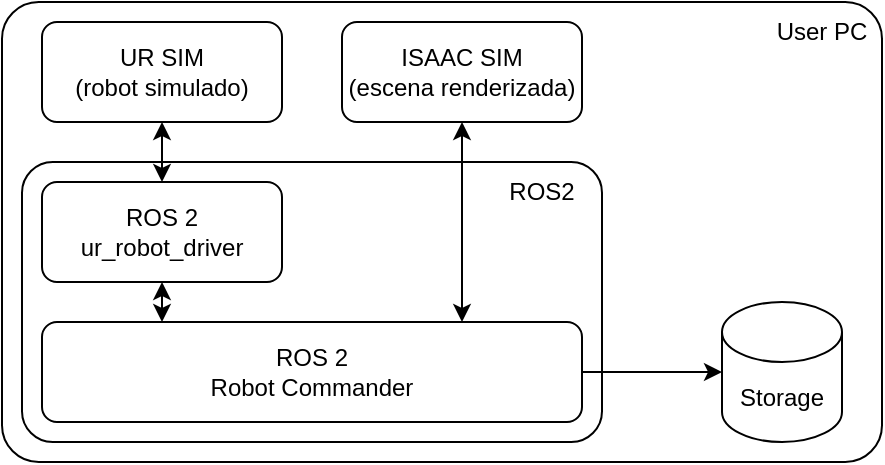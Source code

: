 <mxfile version="24.9.0" pages="5">
  <diagram name="entorno virtual" id="C0osktGVDhIuheW2ykke">
    <mxGraphModel dx="1434" dy="700" grid="1" gridSize="10" guides="1" tooltips="1" connect="1" arrows="1" fold="1" page="1" pageScale="1" pageWidth="827" pageHeight="1169" math="0" shadow="0">
      <root>
        <mxCell id="0" />
        <mxCell id="1" parent="0" />
        <mxCell id="iRn74Bh0_ObOj__YZcfS-3" value="" style="rounded=1;whiteSpace=wrap;html=1;arcSize=8;" vertex="1" parent="1">
          <mxGeometry x="10" y="240" width="440" height="230" as="geometry" />
        </mxCell>
        <mxCell id="iRn74Bh0_ObOj__YZcfS-1" value="" style="rounded=1;whiteSpace=wrap;html=1;arcSize=11;" vertex="1" parent="1">
          <mxGeometry x="20" y="320" width="290" height="140" as="geometry" />
        </mxCell>
        <mxCell id="pJuIZ855plvIOhke3Y4h-9" value="" style="edgeStyle=orthogonalEdgeStyle;rounded=0;orthogonalLoop=1;jettySize=auto;html=1;startArrow=classic;startFill=1;" parent="1" source="pJuIZ855plvIOhke3Y4h-2" target="pJuIZ855plvIOhke3Y4h-4" edge="1">
          <mxGeometry relative="1" as="geometry">
            <Array as="points">
              <mxPoint x="240" y="390" />
              <mxPoint x="240" y="390" />
            </Array>
          </mxGeometry>
        </mxCell>
        <mxCell id="pJuIZ855plvIOhke3Y4h-2" value="ISAAC SIM&lt;div&gt;(escena renderizada)&lt;/div&gt;" style="rounded=1;whiteSpace=wrap;html=1;" parent="1" vertex="1">
          <mxGeometry x="180" y="250" width="120" height="50" as="geometry" />
        </mxCell>
        <mxCell id="pJuIZ855plvIOhke3Y4h-8" value="" style="edgeStyle=orthogonalEdgeStyle;rounded=0;orthogonalLoop=1;jettySize=auto;html=1;startArrow=classic;startFill=1;" parent="1" source="pJuIZ855plvIOhke3Y4h-3" target="pJuIZ855plvIOhke3Y4h-6" edge="1">
          <mxGeometry relative="1" as="geometry" />
        </mxCell>
        <mxCell id="pJuIZ855plvIOhke3Y4h-3" value="UR SIM&lt;div&gt;(robot simulado)&lt;/div&gt;" style="rounded=1;whiteSpace=wrap;html=1;" parent="1" vertex="1">
          <mxGeometry x="30" y="250" width="120" height="50" as="geometry" />
        </mxCell>
        <mxCell id="pJuIZ855plvIOhke3Y4h-11" value="" style="edgeStyle=orthogonalEdgeStyle;rounded=0;orthogonalLoop=1;jettySize=auto;html=1;" parent="1" source="pJuIZ855plvIOhke3Y4h-4" target="pJuIZ855plvIOhke3Y4h-5" edge="1">
          <mxGeometry relative="1" as="geometry" />
        </mxCell>
        <mxCell id="pJuIZ855plvIOhke3Y4h-4" value="ROS 2&lt;div&gt;Robot Commander&lt;/div&gt;" style="rounded=1;whiteSpace=wrap;html=1;" parent="1" vertex="1">
          <mxGeometry x="30" y="400" width="270" height="50" as="geometry" />
        </mxCell>
        <mxCell id="pJuIZ855plvIOhke3Y4h-5" value="Storage" style="shape=cylinder3;whiteSpace=wrap;html=1;boundedLbl=1;backgroundOutline=1;size=15;" parent="1" vertex="1">
          <mxGeometry x="370" y="390" width="60" height="70" as="geometry" />
        </mxCell>
        <mxCell id="pJuIZ855plvIOhke3Y4h-10" value="" style="edgeStyle=orthogonalEdgeStyle;rounded=0;orthogonalLoop=1;jettySize=auto;html=1;startArrow=classic;startFill=1;" parent="1" source="pJuIZ855plvIOhke3Y4h-6" target="pJuIZ855plvIOhke3Y4h-4" edge="1">
          <mxGeometry relative="1" as="geometry">
            <Array as="points">
              <mxPoint x="90" y="390" />
              <mxPoint x="90" y="390" />
            </Array>
          </mxGeometry>
        </mxCell>
        <mxCell id="pJuIZ855plvIOhke3Y4h-6" value="ROS 2&lt;div&gt;ur_robot_driver&lt;/div&gt;" style="rounded=1;whiteSpace=wrap;html=1;" parent="1" vertex="1">
          <mxGeometry x="30" y="330" width="120" height="50" as="geometry" />
        </mxCell>
        <mxCell id="iRn74Bh0_ObOj__YZcfS-2" value="ROS2" style="text;html=1;align=center;verticalAlign=middle;whiteSpace=wrap;rounded=0;" vertex="1" parent="1">
          <mxGeometry x="250" y="320" width="60" height="30" as="geometry" />
        </mxCell>
        <mxCell id="iRn74Bh0_ObOj__YZcfS-4" value="User PC" style="text;html=1;align=center;verticalAlign=middle;whiteSpace=wrap;rounded=0;" vertex="1" parent="1">
          <mxGeometry x="390" y="240" width="60" height="30" as="geometry" />
        </mxCell>
      </root>
    </mxGraphModel>
  </diagram>
  <diagram id="uurm0E3YoWKPuT1uDck1" name="entorno real">
    <mxGraphModel dx="1434" dy="700" grid="1" gridSize="10" guides="1" tooltips="1" connect="1" arrows="1" fold="1" page="1" pageScale="1" pageWidth="827" pageHeight="1169" math="0" shadow="0">
      <root>
        <mxCell id="0" />
        <mxCell id="1" parent="0" />
        <mxCell id="mZkn_ghsVn7r7BdpZzV9-1" value="" style="rounded=1;whiteSpace=wrap;html=1;arcSize=8;" vertex="1" parent="1">
          <mxGeometry x="520" y="310" width="440" height="160" as="geometry" />
        </mxCell>
        <mxCell id="mZkn_ghsVn7r7BdpZzV9-2" value="" style="rounded=1;whiteSpace=wrap;html=1;arcSize=11;" vertex="1" parent="1">
          <mxGeometry x="530" y="320" width="330" height="140" as="geometry" />
        </mxCell>
        <mxCell id="mZkn_ghsVn7r7BdpZzV9-3" value="" style="edgeStyle=orthogonalEdgeStyle;rounded=0;orthogonalLoop=1;jettySize=auto;html=1;startArrow=classic;startFill=1;" edge="1" parent="1" source="mZkn_ghsVn7r7BdpZzV9-4" target="mZkn_ghsVn7r7BdpZzV9-9">
          <mxGeometry relative="1" as="geometry" />
        </mxCell>
        <mxCell id="mZkn_ghsVn7r7BdpZzV9-4" value="Controlador UR5e real" style="rounded=1;whiteSpace=wrap;html=1;" vertex="1" parent="1">
          <mxGeometry x="540" y="240" width="120" height="50" as="geometry" />
        </mxCell>
        <mxCell id="mZkn_ghsVn7r7BdpZzV9-5" value="" style="edgeStyle=orthogonalEdgeStyle;rounded=0;orthogonalLoop=1;jettySize=auto;html=1;" edge="1" parent="1" source="mZkn_ghsVn7r7BdpZzV9-6" target="mZkn_ghsVn7r7BdpZzV9-7">
          <mxGeometry relative="1" as="geometry" />
        </mxCell>
        <mxCell id="mZkn_ghsVn7r7BdpZzV9-6" value="ROS 2&lt;div&gt;Robot Commander&lt;/div&gt;" style="rounded=1;whiteSpace=wrap;html=1;" vertex="1" parent="1">
          <mxGeometry x="540" y="400" width="270" height="50" as="geometry" />
        </mxCell>
        <mxCell id="mZkn_ghsVn7r7BdpZzV9-7" value="Storage" style="shape=cylinder3;whiteSpace=wrap;html=1;boundedLbl=1;backgroundOutline=1;size=15;" vertex="1" parent="1">
          <mxGeometry x="880" y="390" width="60" height="70" as="geometry" />
        </mxCell>
        <mxCell id="mZkn_ghsVn7r7BdpZzV9-8" value="" style="edgeStyle=orthogonalEdgeStyle;rounded=0;orthogonalLoop=1;jettySize=auto;html=1;startArrow=classic;startFill=1;" edge="1" parent="1" source="mZkn_ghsVn7r7BdpZzV9-9" target="mZkn_ghsVn7r7BdpZzV9-6">
          <mxGeometry relative="1" as="geometry">
            <Array as="points">
              <mxPoint x="600" y="390" />
              <mxPoint x="600" y="390" />
            </Array>
          </mxGeometry>
        </mxCell>
        <mxCell id="mZkn_ghsVn7r7BdpZzV9-9" value="ROS 2&lt;div&gt;ur_robot_driver&lt;/div&gt;" style="rounded=1;whiteSpace=wrap;html=1;" vertex="1" parent="1">
          <mxGeometry x="540" y="330" width="120" height="50" as="geometry" />
        </mxCell>
        <mxCell id="mZkn_ghsVn7r7BdpZzV9-10" value="ROS2" style="text;html=1;align=center;verticalAlign=middle;whiteSpace=wrap;rounded=0;" vertex="1" parent="1">
          <mxGeometry x="800" y="320" width="60" height="30" as="geometry" />
        </mxCell>
        <mxCell id="mZkn_ghsVn7r7BdpZzV9-11" value="User PC" style="text;html=1;align=center;verticalAlign=middle;whiteSpace=wrap;rounded=0;" vertex="1" parent="1">
          <mxGeometry x="900" y="310" width="60" height="30" as="geometry" />
        </mxCell>
        <mxCell id="mZkn_ghsVn7r7BdpZzV9-12" value="" style="edgeStyle=orthogonalEdgeStyle;rounded=0;orthogonalLoop=1;jettySize=auto;html=1;startArrow=classic;startFill=1;" edge="1" parent="1" source="mZkn_ghsVn7r7BdpZzV9-13" target="mZkn_ghsVn7r7BdpZzV9-15">
          <mxGeometry relative="1" as="geometry" />
        </mxCell>
        <mxCell id="mZkn_ghsVn7r7BdpZzV9-13" value="Cámara USB" style="rounded=1;whiteSpace=wrap;html=1;" vertex="1" parent="1">
          <mxGeometry x="680" y="240" width="120" height="50" as="geometry" />
        </mxCell>
        <mxCell id="mZkn_ghsVn7r7BdpZzV9-14" value="" style="edgeStyle=orthogonalEdgeStyle;rounded=0;orthogonalLoop=1;jettySize=auto;html=1;startArrow=classic;startFill=1;" edge="1" parent="1" source="mZkn_ghsVn7r7BdpZzV9-15">
          <mxGeometry relative="1" as="geometry">
            <Array as="points">
              <mxPoint x="740" y="390" />
              <mxPoint x="740" y="390" />
            </Array>
            <mxPoint x="740" y="400" as="targetPoint" />
          </mxGeometry>
        </mxCell>
        <mxCell id="mZkn_ghsVn7r7BdpZzV9-15" value="ROS 2&lt;div&gt;camera publisher&lt;/div&gt;" style="rounded=1;whiteSpace=wrap;html=1;" vertex="1" parent="1">
          <mxGeometry x="680" y="330" width="120" height="50" as="geometry" />
        </mxCell>
      </root>
    </mxGraphModel>
  </diagram>
  <diagram id="-ZPQ_LCYnQFRuv5rwaLP" name="network">
    <mxGraphModel dx="2022" dy="583" grid="1" gridSize="10" guides="1" tooltips="1" connect="1" arrows="1" fold="1" page="1" pageScale="1" pageWidth="827" pageHeight="1169" math="0" shadow="0">
      <root>
        <mxCell id="0" />
        <mxCell id="1" parent="0" />
        <mxCell id="v-Xa-_rRVc9M8orTa3xz-15" value="" style="shape=cube;whiteSpace=wrap;html=1;boundedLbl=1;backgroundOutline=1;darkOpacity=0.05;darkOpacity2=0.1;size=20;fillColor=#0050ef;fontColor=#ffffff;strokeColor=#001DBC;" vertex="1" parent="1">
          <mxGeometry x="670" y="240" width="40" height="160" as="geometry" />
        </mxCell>
        <mxCell id="v-Xa-_rRVc9M8orTa3xz-16" value="" style="shape=cube;whiteSpace=wrap;html=1;boundedLbl=1;backgroundOutline=1;darkOpacity=0.05;darkOpacity2=0.1;size=20;fillColor=#1ba1e2;fontColor=#ffffff;strokeColor=#006EAF;" vertex="1" parent="1">
          <mxGeometry x="640" y="250" width="40" height="140" as="geometry" />
        </mxCell>
        <mxCell id="v-Xa-_rRVc9M8orTa3xz-18" value="" style="shape=cube;whiteSpace=wrap;html=1;boundedLbl=1;backgroundOutline=1;darkOpacity=0.05;darkOpacity2=0.1;size=20;fillColor=#0050ef;fontColor=#ffffff;strokeColor=#001DBC;" vertex="1" parent="1">
          <mxGeometry x="610" y="240" width="40" height="160" as="geometry" />
        </mxCell>
        <mxCell id="v-Xa-_rRVc9M8orTa3xz-19" value="" style="shape=cube;whiteSpace=wrap;html=1;boundedLbl=1;backgroundOutline=1;darkOpacity=0.05;darkOpacity2=0.1;size=20;fillColor=#e51400;fontColor=#ffffff;strokeColor=#B20000;" vertex="1" parent="1">
          <mxGeometry x="580" y="250" width="40" height="140" as="geometry" />
        </mxCell>
        <mxCell id="v-Xa-_rRVc9M8orTa3xz-20" value="" style="shape=cube;whiteSpace=wrap;html=1;boundedLbl=1;backgroundOutline=1;darkOpacity=0.05;darkOpacity2=0.1;size=20;fillColor=#1ba1e2;fontColor=#ffffff;strokeColor=#006EAF;" vertex="1" parent="1">
          <mxGeometry x="550" y="250" width="40" height="140" as="geometry" />
        </mxCell>
        <mxCell id="v-Xa-_rRVc9M8orTa3xz-21" value="" style="shape=cube;whiteSpace=wrap;html=1;boundedLbl=1;backgroundOutline=1;darkOpacity=0.05;darkOpacity2=0.1;size=20;fillColor=#0050ef;fontColor=#ffffff;strokeColor=#001DBC;" vertex="1" parent="1">
          <mxGeometry x="520" y="240" width="40" height="160" as="geometry" />
        </mxCell>
        <mxCell id="v-Xa-_rRVc9M8orTa3xz-22" value="" style="shape=cube;whiteSpace=wrap;html=1;boundedLbl=1;backgroundOutline=1;darkOpacity=0.05;darkOpacity2=0.1;size=20;fillColor=#e51400;fontColor=#ffffff;strokeColor=#B20000;" vertex="1" parent="1">
          <mxGeometry x="490" y="250" width="40" height="140" as="geometry" />
        </mxCell>
        <mxCell id="v-Xa-_rRVc9M8orTa3xz-23" value="" style="shape=cube;whiteSpace=wrap;html=1;boundedLbl=1;backgroundOutline=1;darkOpacity=0.05;darkOpacity2=0.1;size=20;fillColor=#1ba1e2;fontColor=#ffffff;strokeColor=#006EAF;" vertex="1" parent="1">
          <mxGeometry x="460" y="250" width="40" height="140" as="geometry" />
        </mxCell>
        <mxCell id="v-Xa-_rRVc9M8orTa3xz-24" value="" style="shape=cube;whiteSpace=wrap;html=1;boundedLbl=1;backgroundOutline=1;darkOpacity=0.05;darkOpacity2=0.1;size=20;fillColor=#0050ef;fontColor=#ffffff;strokeColor=#001DBC;" vertex="1" parent="1">
          <mxGeometry x="430" y="240" width="40" height="160" as="geometry" />
        </mxCell>
        <mxCell id="v-Xa-_rRVc9M8orTa3xz-4" value="" style="shape=cube;whiteSpace=wrap;html=1;boundedLbl=1;backgroundOutline=1;darkOpacity=0.05;darkOpacity2=0.1;size=20;fillColor=#1ba1e2;fontColor=#ffffff;strokeColor=#006EAF;" vertex="1" parent="1">
          <mxGeometry x="400" y="250" width="40" height="140" as="geometry" />
        </mxCell>
        <mxCell id="v-Xa-_rRVc9M8orTa3xz-5" value="" style="shape=cube;whiteSpace=wrap;html=1;boundedLbl=1;backgroundOutline=1;darkOpacity=0.05;darkOpacity2=0.1;size=20;fillColor=#e3c800;fontColor=#000000;strokeColor=#B09500;" vertex="1" parent="1">
          <mxGeometry x="370" y="250" width="40" height="140" as="geometry" />
        </mxCell>
        <mxCell id="v-Xa-_rRVc9M8orTa3xz-6" value="" style="shape=cube;whiteSpace=wrap;html=1;boundedLbl=1;backgroundOutline=1;darkOpacity=0.05;darkOpacity2=0.1;size=20;fillColor=#60a917;fontColor=#ffffff;strokeColor=#2D7600;" vertex="1" parent="1">
          <mxGeometry x="340" y="230" width="40" height="170" as="geometry" />
        </mxCell>
        <mxCell id="v-Xa-_rRVc9M8orTa3xz-3" value="" style="shape=cube;whiteSpace=wrap;html=1;boundedLbl=1;backgroundOutline=1;darkOpacity=0.05;darkOpacity2=0.1;size=20;fillColor=#1ba1e2;fontColor=#ffffff;strokeColor=#006EAF;" vertex="1" parent="1">
          <mxGeometry x="310" y="250" width="40" height="140" as="geometry" />
        </mxCell>
        <mxCell id="v-Xa-_rRVc9M8orTa3xz-1" value="" style="shape=cube;whiteSpace=wrap;html=1;boundedLbl=1;backgroundOutline=1;darkOpacity=0.05;darkOpacity2=0.1;size=20;fillColor=#e3c800;fontColor=#000000;strokeColor=#B09500;" vertex="1" parent="1">
          <mxGeometry x="280" y="250" width="40" height="140" as="geometry" />
        </mxCell>
        <mxCell id="v-Xa-_rRVc9M8orTa3xz-2" value="" style="shape=cube;whiteSpace=wrap;html=1;boundedLbl=1;backgroundOutline=1;darkOpacity=0.05;darkOpacity2=0.1;size=20;fillColor=#60a917;fontColor=#ffffff;strokeColor=#2D7600;" vertex="1" parent="1">
          <mxGeometry x="250" y="230" width="40" height="170" as="geometry" />
        </mxCell>
        <mxCell id="v-Xa-_rRVc9M8orTa3xz-7" value="" style="shape=cube;whiteSpace=wrap;html=1;boundedLbl=1;backgroundOutline=1;darkOpacity=0.05;darkOpacity2=0.1;size=20;fillColor=#1ba1e2;fontColor=#ffffff;strokeColor=#006EAF;" vertex="1" parent="1">
          <mxGeometry x="220" y="250" width="40" height="140" as="geometry" />
        </mxCell>
        <mxCell id="v-Xa-_rRVc9M8orTa3xz-8" value="" style="shape=cube;whiteSpace=wrap;html=1;boundedLbl=1;backgroundOutline=1;darkOpacity=0.05;darkOpacity2=0.1;size=20;fillColor=#e3c800;fontColor=#000000;strokeColor=#B09500;" vertex="1" parent="1">
          <mxGeometry x="190" y="250" width="40" height="140" as="geometry" />
        </mxCell>
        <mxCell id="v-Xa-_rRVc9M8orTa3xz-9" value="" style="shape=cube;whiteSpace=wrap;html=1;boundedLbl=1;backgroundOutline=1;darkOpacity=0.05;darkOpacity2=0.1;size=20;fillColor=#60a917;fontColor=#ffffff;strokeColor=#2D7600;" vertex="1" parent="1">
          <mxGeometry x="160" y="230" width="40" height="170" as="geometry" />
        </mxCell>
        <mxCell id="v-Xa-_rRVc9M8orTa3xz-10" value="" style="shape=cube;whiteSpace=wrap;html=1;boundedLbl=1;backgroundOutline=1;darkOpacity=0.05;darkOpacity2=0.1;size=20;fillColor=#1ba1e2;fontColor=#ffffff;strokeColor=#006EAF;" vertex="1" parent="1">
          <mxGeometry x="130" y="250" width="40" height="140" as="geometry" />
        </mxCell>
        <mxCell id="v-Xa-_rRVc9M8orTa3xz-11" value="" style="shape=cube;whiteSpace=wrap;html=1;boundedLbl=1;backgroundOutline=1;darkOpacity=0.05;darkOpacity2=0.1;size=20;fillColor=#e3c800;fontColor=#000000;strokeColor=#B09500;" vertex="1" parent="1">
          <mxGeometry x="100" y="250" width="40" height="140" as="geometry" />
        </mxCell>
        <mxCell id="v-Xa-_rRVc9M8orTa3xz-12" value="" style="shape=cube;whiteSpace=wrap;html=1;boundedLbl=1;backgroundOutline=1;darkOpacity=0.05;darkOpacity2=0.1;size=20;fillColor=#60a917;fontColor=#ffffff;strokeColor=#2D7600;" vertex="1" parent="1">
          <mxGeometry x="70" y="230" width="40" height="170" as="geometry" />
        </mxCell>
        <mxCell id="v-Xa-_rRVc9M8orTa3xz-25" value="" style="shape=cube;whiteSpace=wrap;html=1;boundedLbl=1;backgroundOutline=1;darkOpacity=0.05;darkOpacity2=0.1;size=10;fillColor=#e51400;fontColor=#ffffff;strokeColor=#B20000;" vertex="1" parent="1">
          <mxGeometry x="550" y="450" width="40" height="40" as="geometry" />
        </mxCell>
        <mxCell id="v-Xa-_rRVc9M8orTa3xz-27" value="" style="shape=cube;whiteSpace=wrap;html=1;boundedLbl=1;backgroundOutline=1;darkOpacity=0.05;darkOpacity2=0.1;size=10;fillColor=#0050ef;fontColor=#ffffff;strokeColor=#001DBC;" vertex="1" parent="1">
          <mxGeometry x="400" y="500" width="40" height="40" as="geometry" />
        </mxCell>
        <mxCell id="v-Xa-_rRVc9M8orTa3xz-28" value="" style="shape=cube;whiteSpace=wrap;html=1;boundedLbl=1;backgroundOutline=1;darkOpacity=0.05;darkOpacity2=0.1;size=10;fillColor=#1ba1e2;fontColor=#ffffff;strokeColor=#006EAF;" vertex="1" parent="1">
          <mxGeometry x="320" y="450" width="40" height="40" as="geometry" />
        </mxCell>
        <mxCell id="v-Xa-_rRVc9M8orTa3xz-29" value="" style="shape=cube;whiteSpace=wrap;html=1;boundedLbl=1;backgroundOutline=1;darkOpacity=0.05;darkOpacity2=0.1;size=10;fillColor=#e3c800;fontColor=#000000;strokeColor=#B09500;" vertex="1" parent="1">
          <mxGeometry x="160" y="500" width="40" height="40" as="geometry" />
        </mxCell>
        <mxCell id="v-Xa-_rRVc9M8orTa3xz-30" value="" style="shape=cube;whiteSpace=wrap;html=1;boundedLbl=1;backgroundOutline=1;darkOpacity=0.05;darkOpacity2=0.1;size=10;fillColor=#60a917;fontColor=#ffffff;strokeColor=#2D7600;" vertex="1" parent="1">
          <mxGeometry x="80" y="450" width="40" height="40" as="geometry" />
        </mxCell>
        <mxCell id="v-Xa-_rRVc9M8orTa3xz-31" value="Convolución 2D" style="text;html=1;align=center;verticalAlign=middle;whiteSpace=wrap;rounded=0;fontSize=15;" vertex="1" parent="1">
          <mxGeometry x="110" y="450" width="160" height="40" as="geometry" />
        </mxCell>
        <mxCell id="v-Xa-_rRVc9M8orTa3xz-32" value="Max pooling" style="text;html=1;align=center;verticalAlign=middle;whiteSpace=wrap;rounded=0;fontSize=15;" vertex="1" parent="1">
          <mxGeometry x="190" y="500" width="160" height="40" as="geometry" />
        </mxCell>
        <mxCell id="v-Xa-_rRVc9M8orTa3xz-33" value="Activación ReLU" style="text;html=1;align=center;verticalAlign=middle;whiteSpace=wrap;rounded=0;fontSize=15;" vertex="1" parent="1">
          <mxGeometry x="350" y="450" width="160" height="40" as="geometry" />
        </mxCell>
        <mxCell id="v-Xa-_rRVc9M8orTa3xz-34" value="Dropout" style="text;html=1;align=center;verticalAlign=middle;whiteSpace=wrap;rounded=0;fontSize=15;" vertex="1" parent="1">
          <mxGeometry x="580" y="450" width="160" height="40" as="geometry" />
        </mxCell>
        <mxCell id="v-Xa-_rRVc9M8orTa3xz-35" value="Capa lineal" style="text;html=1;align=center;verticalAlign=middle;whiteSpace=wrap;rounded=0;fontSize=15;" vertex="1" parent="1">
          <mxGeometry x="430" y="500" width="160" height="40" as="geometry" />
        </mxCell>
        <mxCell id="v-Xa-_rRVc9M8orTa3xz-36" value="" style="sketch=0;outlineConnect=0;fontColor=#232F3E;gradientColor=none;fillColor=#ED7100;strokeColor=none;dashed=0;verticalLabelPosition=bottom;verticalAlign=top;align=center;html=1;fontSize=12;fontStyle=0;aspect=fixed;pointerEvents=1;shape=mxgraph.aws4.container_registry_image;" vertex="1" parent="1">
          <mxGeometry x="-90" y="270" width="90" height="90" as="geometry" />
        </mxCell>
        <mxCell id="v-Xa-_rRVc9M8orTa3xz-37" value="" style="endArrow=none;html=1;rounded=1;fontSize=14;strokeWidth=7;curved=0;strokeColor=#001DBC;fillColor=#0050ef;" edge="1" parent="1">
          <mxGeometry width="50" height="50" relative="1" as="geometry">
            <mxPoint x="827" y="360" as="sourcePoint" />
            <mxPoint x="827" y="300" as="targetPoint" />
          </mxGeometry>
        </mxCell>
        <mxCell id="v-Xa-_rRVc9M8orTa3xz-39" value="" style="endArrow=none;html=1;rounded=1;fontSize=14;strokeWidth=7;curved=0;strokeColor=#B20000;fillColor=#e51400;" edge="1" parent="1">
          <mxGeometry width="50" height="50" relative="1" as="geometry">
            <mxPoint x="827" y="300" as="sourcePoint" />
            <mxPoint x="800" y="270" as="targetPoint" />
          </mxGeometry>
        </mxCell>
        <mxCell id="v-Xa-_rRVc9M8orTa3xz-38" value="" style="endArrow=none;html=1;rounded=1;fontSize=14;strokeWidth=7;curved=0;strokeColor=#2D7600;fillColor=#60a917;startArrow=oval;startFill=1;endFillColor=#000000;startFillColor=#000000;endFill=1;" edge="1" parent="1">
          <mxGeometry width="50" height="50" relative="1" as="geometry">
            <mxPoint x="827" y="300" as="sourcePoint" />
            <mxPoint x="880" y="300" as="targetPoint" />
          </mxGeometry>
        </mxCell>
      </root>
    </mxGraphModel>
  </diagram>
  <diagram id="MuhuN_zaMddVtIFpWl2V" name="metodología">
    <mxGraphModel dx="819" dy="400" grid="1" gridSize="10" guides="1" tooltips="1" connect="1" arrows="1" fold="1" page="1" pageScale="1" pageWidth="827" pageHeight="1169" math="0" shadow="0">
      <root>
        <mxCell id="0" />
        <mxCell id="1" parent="0" />
        <mxCell id="8F5VdGuFlbOl8wEe5q81-1" value="Captura&lt;div&gt;de datos&lt;/div&gt;" style="shape=step;perimeter=stepPerimeter;whiteSpace=wrap;html=1;fixedSize=1;" vertex="1" parent="1">
          <mxGeometry x="110" y="170" width="150" height="100" as="geometry" />
        </mxCell>
        <mxCell id="8F5VdGuFlbOl8wEe5q81-2" value="&amp;nbsp; &amp;nbsp;Entrenamiento&amp;nbsp;&lt;div&gt;del modelo&lt;/div&gt;" style="shape=step;perimeter=stepPerimeter;whiteSpace=wrap;html=1;fixedSize=1;" vertex="1" parent="1">
          <mxGeometry x="250" y="170" width="150" height="100" as="geometry" />
        </mxCell>
        <mxCell id="8F5VdGuFlbOl8wEe5q81-3" value="Aplicación&lt;div&gt;del modelo&lt;/div&gt;" style="shape=step;perimeter=stepPerimeter;whiteSpace=wrap;html=1;fixedSize=1;" vertex="1" parent="1">
          <mxGeometry x="390" y="170" width="150" height="100" as="geometry" />
        </mxCell>
        <mxCell id="8F5VdGuFlbOl8wEe5q81-5" value="ROS 2" style="rounded=0;whiteSpace=wrap;html=1;" vertex="1" parent="1">
          <mxGeometry x="110" y="280" width="430" height="20" as="geometry" />
        </mxCell>
        <mxCell id="8F5VdGuFlbOl8wEe5q81-6" value="Entorno Real" style="rounded=0;whiteSpace=wrap;html=1;" vertex="1" parent="1">
          <mxGeometry x="330" y="310" width="210" height="40" as="geometry" />
        </mxCell>
        <mxCell id="8F5VdGuFlbOl8wEe5q81-7" value="Entorno Virtual" style="rounded=0;whiteSpace=wrap;html=1;" vertex="1" parent="1">
          <mxGeometry x="110" y="310" width="210" height="40" as="geometry" />
        </mxCell>
      </root>
    </mxGraphModel>
  </diagram>
  <diagram id="r7YT5BKwWoKh22Q-u--F" name="aplicacion">
    <mxGraphModel dx="819" dy="400" grid="1" gridSize="10" guides="1" tooltips="1" connect="1" arrows="1" fold="1" page="1" pageScale="1" pageWidth="827" pageHeight="1169" math="0" shadow="0">
      <root>
        <mxCell id="0" />
        <mxCell id="1" parent="0" />
        <mxCell id="oHU_3LBeCCJ1LC5R2D8N-1" value="Acercamiento" style="shape=step;perimeter=stepPerimeter;whiteSpace=wrap;html=1;fixedSize=1;" vertex="1" parent="1">
          <mxGeometry x="110" y="170" width="150" height="100" as="geometry" />
        </mxCell>
        <mxCell id="oHU_3LBeCCJ1LC5R2D8N-2" value="Refinado" style="shape=step;perimeter=stepPerimeter;whiteSpace=wrap;html=1;fixedSize=1;" vertex="1" parent="1">
          <mxGeometry x="250" y="170" width="150" height="100" as="geometry" />
        </mxCell>
        <mxCell id="oHU_3LBeCCJ1LC5R2D8N-3" value="Agarre" style="shape=step;perimeter=stepPerimeter;whiteSpace=wrap;html=1;fixedSize=1;" vertex="1" parent="1">
          <mxGeometry x="390" y="170" width="150" height="100" as="geometry" />
        </mxCell>
      </root>
    </mxGraphModel>
  </diagram>
</mxfile>

